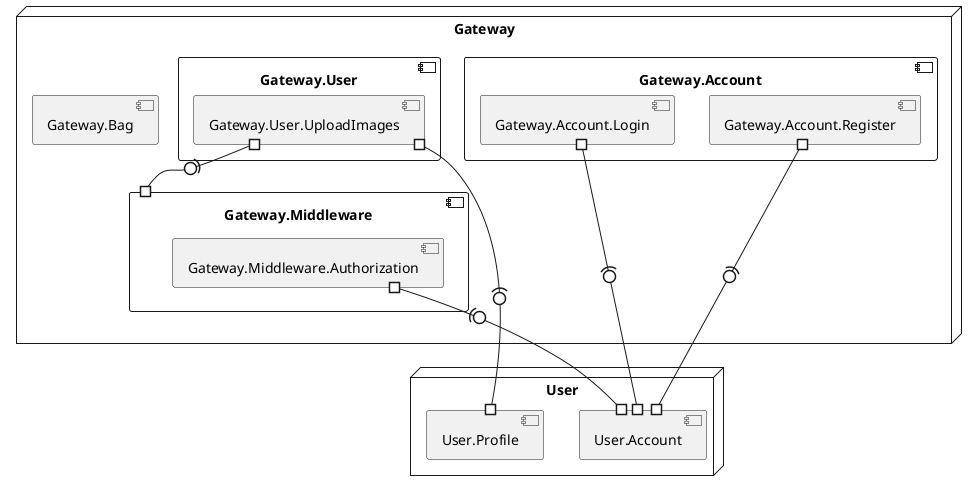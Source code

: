 @startuml hcl_component

node Gateway {
    component Gateway.Middleware {
        component Gateway.Middleware.Authorization
    }

    component Gateway.Account {
        component Gateway.Account.Login
        component Gateway.Account.Register
    }

    component Gateway.User {
        component Gateway.User.UploadImages
    }

    component Gateway.Bag
}

node User {
    component User.Account
    component User.Profile
}

Gateway.Account.Login #-(0-# User.Account
Gateway.Account.Register #-(0-# User.Account
Gateway.Middleware.Authorization #-(0-# User.Account

Gateway.User.UploadImages #-(0-# Gateway.Middleware
Gateway.User.UploadImages #-(0-# User.Profile

@enduml